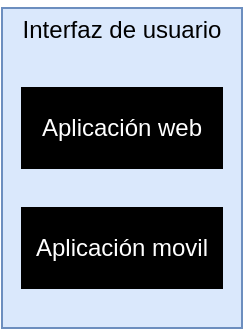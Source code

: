<mxfile version="28.2.7">
  <diagram name="Página-1" id="bhbH0GqIw7XgeycxKyBF">
    <mxGraphModel dx="1418" dy="756" grid="1" gridSize="10" guides="1" tooltips="1" connect="1" arrows="1" fold="1" page="1" pageScale="1" pageWidth="1169" pageHeight="827" math="0" shadow="0">
      <root>
        <mxCell id="0" />
        <mxCell id="1" parent="0" />
        <mxCell id="diYSKDzpYC24NXD0CWWA-1" value="" style="rounded=0;whiteSpace=wrap;html=1;fillColor=#dae8fc;strokeColor=#6c8ebf;" vertex="1" parent="1">
          <mxGeometry x="40" y="40" width="120" height="160" as="geometry" />
        </mxCell>
        <mxCell id="diYSKDzpYC24NXD0CWWA-2" value="Interfaz de usuario" style="text;html=1;whiteSpace=wrap;strokeColor=none;fillColor=none;align=center;verticalAlign=middle;rounded=0;" vertex="1" parent="1">
          <mxGeometry x="45" y="36" width="110" height="30" as="geometry" />
        </mxCell>
        <mxCell id="diYSKDzpYC24NXD0CWWA-3" value="Aplicación web" style="rounded=0;whiteSpace=wrap;html=1;gradientColor=none;fillColor=#000000;fontColor=light-dark(#ffffff, #ededed);" vertex="1" parent="1">
          <mxGeometry x="50" y="80" width="100" height="40" as="geometry" />
        </mxCell>
        <mxCell id="diYSKDzpYC24NXD0CWWA-4" value="Aplicación movil" style="rounded=0;whiteSpace=wrap;html=1;fontColor=light-dark(#ffffff, #ededed);fillColor=#000000;" vertex="1" parent="1">
          <mxGeometry x="50" y="140" width="100" height="40" as="geometry" />
        </mxCell>
      </root>
    </mxGraphModel>
  </diagram>
</mxfile>
